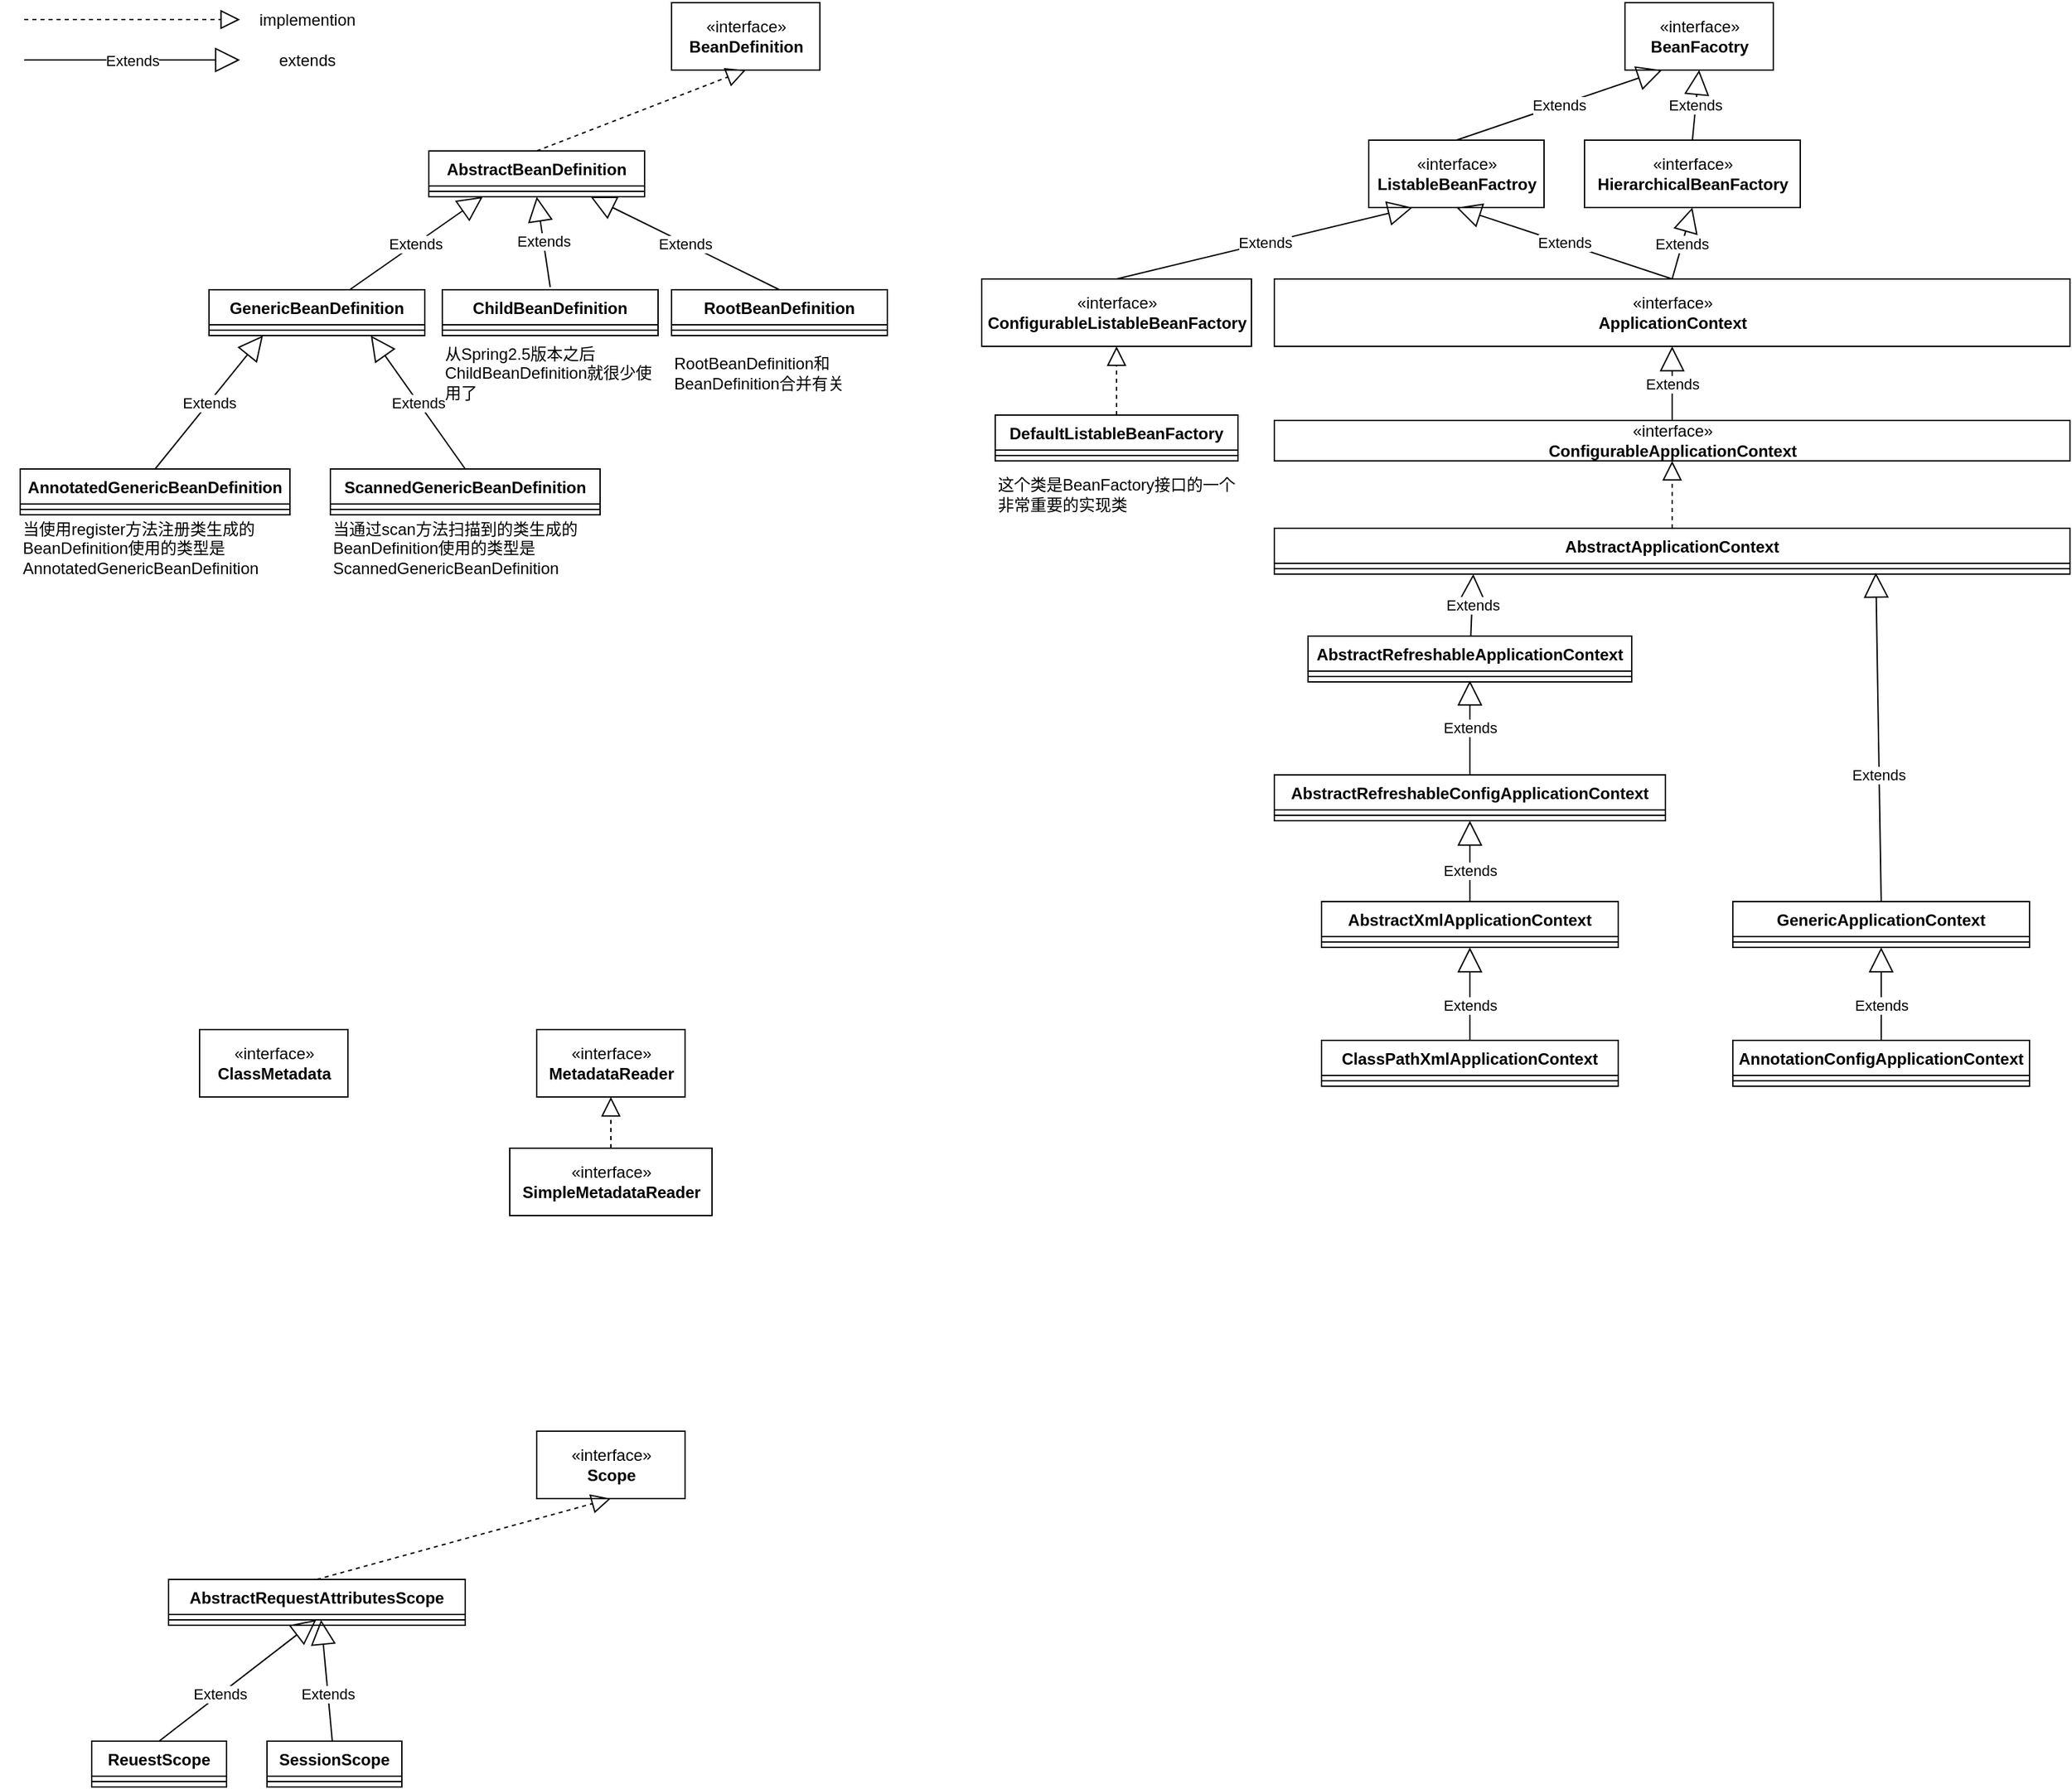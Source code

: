 <mxfile version="16.2.6" type="github">
  <diagram name="Page-1" id="e7e014a7-5840-1c2e-5031-d8a46d1fe8dd">
    <mxGraphModel dx="1550" dy="824" grid="1" gridSize="10" guides="1" tooltips="1" connect="1" arrows="1" fold="1" page="1" pageScale="1" pageWidth="1169" pageHeight="826" background="none" math="0" shadow="0">
      <root>
        <mxCell id="0" />
        <mxCell id="1" parent="0" />
        <mxCell id="Vo2G4r-Y2g2GesqDZf4C-41" value="«interface»&lt;br&gt;&lt;b&gt;BeanDefinition&lt;/b&gt;" style="html=1;" parent="1" vertex="1">
          <mxGeometry x="540" y="200" width="110" height="50" as="geometry" />
        </mxCell>
        <mxCell id="Vo2G4r-Y2g2GesqDZf4C-42" value="AbstractBeanDefinition" style="swimlane;fontStyle=1;align=center;verticalAlign=top;childLayout=stackLayout;horizontal=1;startSize=26;horizontalStack=0;resizeParent=1;resizeParentMax=0;resizeLast=0;collapsible=1;marginBottom=0;" parent="1" vertex="1">
          <mxGeometry x="360" y="310" width="160" height="34" as="geometry" />
        </mxCell>
        <mxCell id="Vo2G4r-Y2g2GesqDZf4C-44" value="" style="line;strokeWidth=1;fillColor=none;align=left;verticalAlign=middle;spacingTop=-1;spacingLeft=3;spacingRight=3;rotatable=0;labelPosition=right;points=[];portConstraint=eastwest;" parent="Vo2G4r-Y2g2GesqDZf4C-42" vertex="1">
          <mxGeometry y="26" width="160" height="8" as="geometry" />
        </mxCell>
        <mxCell id="Vo2G4r-Y2g2GesqDZf4C-46" value="" style="endArrow=block;dashed=1;endFill=0;endSize=12;html=1;rounded=0;exitX=0.5;exitY=0;exitDx=0;exitDy=0;entryX=0.5;entryY=1;entryDx=0;entryDy=0;" parent="1" source="Vo2G4r-Y2g2GesqDZf4C-42" target="Vo2G4r-Y2g2GesqDZf4C-41" edge="1">
          <mxGeometry width="160" relative="1" as="geometry">
            <mxPoint x="700" y="320" as="sourcePoint" />
            <mxPoint x="860" y="320" as="targetPoint" />
          </mxGeometry>
        </mxCell>
        <mxCell id="Vo2G4r-Y2g2GesqDZf4C-47" value="" style="endArrow=block;dashed=1;endFill=0;endSize=12;html=1;rounded=0;" parent="1" edge="1">
          <mxGeometry width="160" relative="1" as="geometry">
            <mxPoint x="60" y="212.5" as="sourcePoint" />
            <mxPoint x="220" y="212.5" as="targetPoint" />
          </mxGeometry>
        </mxCell>
        <mxCell id="Vo2G4r-Y2g2GesqDZf4C-49" value="&lt;div&gt;implemention&lt;/div&gt;" style="text;html=1;strokeColor=none;fillColor=none;align=center;verticalAlign=middle;whiteSpace=wrap;rounded=0;" parent="1" vertex="1">
          <mxGeometry x="240" y="198" width="60" height="30" as="geometry" />
        </mxCell>
        <mxCell id="Vo2G4r-Y2g2GesqDZf4C-50" value="AnnotatedGenericBeanDefinition" style="swimlane;fontStyle=1;align=center;verticalAlign=top;childLayout=stackLayout;horizontal=1;startSize=26;horizontalStack=0;resizeParent=1;resizeParentMax=0;resizeLast=0;collapsible=1;marginBottom=0;" parent="1" vertex="1">
          <mxGeometry x="57" y="546" width="200" height="34" as="geometry" />
        </mxCell>
        <mxCell id="Vo2G4r-Y2g2GesqDZf4C-52" value="" style="line;strokeWidth=1;fillColor=none;align=left;verticalAlign=middle;spacingTop=-1;spacingLeft=3;spacingRight=3;rotatable=0;labelPosition=right;points=[];portConstraint=eastwest;" parent="Vo2G4r-Y2g2GesqDZf4C-50" vertex="1">
          <mxGeometry y="26" width="200" height="8" as="geometry" />
        </mxCell>
        <mxCell id="Vo2G4r-Y2g2GesqDZf4C-58" value="Extends" style="endArrow=block;endSize=16;endFill=0;html=1;rounded=0;" parent="1" edge="1">
          <mxGeometry width="160" relative="1" as="geometry">
            <mxPoint x="60" y="242.5" as="sourcePoint" />
            <mxPoint x="220" y="242.5" as="targetPoint" />
          </mxGeometry>
        </mxCell>
        <mxCell id="Vo2G4r-Y2g2GesqDZf4C-59" value="extends" style="text;html=1;strokeColor=none;fillColor=none;align=center;verticalAlign=middle;whiteSpace=wrap;rounded=0;" parent="1" vertex="1">
          <mxGeometry x="240" y="228" width="60" height="30" as="geometry" />
        </mxCell>
        <mxCell id="Vo2G4r-Y2g2GesqDZf4C-60" value="ScannedGenericBeanDefinition" style="swimlane;fontStyle=1;align=center;verticalAlign=top;childLayout=stackLayout;horizontal=1;startSize=26;horizontalStack=0;resizeParent=1;resizeParentMax=0;resizeLast=0;collapsible=1;marginBottom=0;" parent="1" vertex="1">
          <mxGeometry x="287" y="546" width="200" height="34" as="geometry" />
        </mxCell>
        <mxCell id="Vo2G4r-Y2g2GesqDZf4C-61" value="" style="line;strokeWidth=1;fillColor=none;align=left;verticalAlign=middle;spacingTop=-1;spacingLeft=3;spacingRight=3;rotatable=0;labelPosition=right;points=[];portConstraint=eastwest;" parent="Vo2G4r-Y2g2GesqDZf4C-60" vertex="1">
          <mxGeometry y="26" width="200" height="8" as="geometry" />
        </mxCell>
        <mxCell id="Vo2G4r-Y2g2GesqDZf4C-63" value="GenericBeanDefinition" style="swimlane;fontStyle=1;align=center;verticalAlign=top;childLayout=stackLayout;horizontal=1;startSize=26;horizontalStack=0;resizeParent=1;resizeParentMax=0;resizeLast=0;collapsible=1;marginBottom=0;" parent="1" vertex="1">
          <mxGeometry x="197" y="413" width="160" height="34" as="geometry" />
        </mxCell>
        <mxCell id="Vo2G4r-Y2g2GesqDZf4C-65" value="" style="line;strokeWidth=1;fillColor=none;align=left;verticalAlign=middle;spacingTop=-1;spacingLeft=3;spacingRight=3;rotatable=0;labelPosition=right;points=[];portConstraint=eastwest;" parent="Vo2G4r-Y2g2GesqDZf4C-63" vertex="1">
          <mxGeometry y="26" width="160" height="8" as="geometry" />
        </mxCell>
        <mxCell id="Vo2G4r-Y2g2GesqDZf4C-67" value="Extends" style="endArrow=block;endSize=16;endFill=0;html=1;rounded=0;entryX=0.25;entryY=1;entryDx=0;entryDy=0;" parent="1" source="Vo2G4r-Y2g2GesqDZf4C-63" target="Vo2G4r-Y2g2GesqDZf4C-42" edge="1">
          <mxGeometry width="160" relative="1" as="geometry">
            <mxPoint x="7" y="470" as="sourcePoint" />
            <mxPoint x="277" y="344" as="targetPoint" />
          </mxGeometry>
        </mxCell>
        <mxCell id="Vo2G4r-Y2g2GesqDZf4C-68" value="Extends" style="endArrow=block;endSize=16;endFill=0;html=1;rounded=0;entryX=0.25;entryY=1;entryDx=0;entryDy=0;exitX=0.5;exitY=0;exitDx=0;exitDy=0;" parent="1" source="Vo2G4r-Y2g2GesqDZf4C-50" target="Vo2G4r-Y2g2GesqDZf4C-63" edge="1">
          <mxGeometry width="160" relative="1" as="geometry">
            <mxPoint x="-13" y="460" as="sourcePoint" />
            <mxPoint x="147" y="460" as="targetPoint" />
          </mxGeometry>
        </mxCell>
        <mxCell id="Vo2G4r-Y2g2GesqDZf4C-69" value="Extends" style="endArrow=block;endSize=16;endFill=0;html=1;rounded=0;exitX=0.5;exitY=0;exitDx=0;exitDy=0;entryX=0.75;entryY=1;entryDx=0;entryDy=0;" parent="1" source="Vo2G4r-Y2g2GesqDZf4C-60" target="Vo2G4r-Y2g2GesqDZf4C-63" edge="1">
          <mxGeometry width="160" relative="1" as="geometry">
            <mxPoint x="-13" y="300" as="sourcePoint" />
            <mxPoint x="277" y="450" as="targetPoint" />
          </mxGeometry>
        </mxCell>
        <mxCell id="Vo2G4r-Y2g2GesqDZf4C-70" value="RootBeanDefinition" style="swimlane;fontStyle=1;align=center;verticalAlign=top;childLayout=stackLayout;horizontal=1;startSize=26;horizontalStack=0;resizeParent=1;resizeParentMax=0;resizeLast=0;collapsible=1;marginBottom=0;" parent="1" vertex="1">
          <mxGeometry x="540" y="413" width="160" height="34" as="geometry" />
        </mxCell>
        <mxCell id="Vo2G4r-Y2g2GesqDZf4C-72" value="" style="line;strokeWidth=1;fillColor=none;align=left;verticalAlign=middle;spacingTop=-1;spacingLeft=3;spacingRight=3;rotatable=0;labelPosition=right;points=[];portConstraint=eastwest;" parent="Vo2G4r-Y2g2GesqDZf4C-70" vertex="1">
          <mxGeometry y="26" width="160" height="8" as="geometry" />
        </mxCell>
        <mxCell id="Vo2G4r-Y2g2GesqDZf4C-74" value="Extends" style="endArrow=block;endSize=16;endFill=0;html=1;rounded=0;exitX=0.5;exitY=0;exitDx=0;exitDy=0;entryX=0.75;entryY=1;entryDx=0;entryDy=0;" parent="1" source="Vo2G4r-Y2g2GesqDZf4C-70" target="Vo2G4r-Y2g2GesqDZf4C-42" edge="1">
          <mxGeometry width="160" relative="1" as="geometry">
            <mxPoint x="70" y="84.5" as="sourcePoint" />
            <mxPoint x="230" y="84.5" as="targetPoint" />
          </mxGeometry>
        </mxCell>
        <mxCell id="Vo2G4r-Y2g2GesqDZf4C-75" value="ChildBeanDefinition" style="swimlane;fontStyle=1;align=center;verticalAlign=top;childLayout=stackLayout;horizontal=1;startSize=26;horizontalStack=0;resizeParent=1;resizeParentMax=0;resizeLast=0;collapsible=1;marginBottom=0;" parent="1" vertex="1">
          <mxGeometry x="370" y="413" width="160" height="34" as="geometry" />
        </mxCell>
        <mxCell id="Vo2G4r-Y2g2GesqDZf4C-76" value="" style="line;strokeWidth=1;fillColor=none;align=left;verticalAlign=middle;spacingTop=-1;spacingLeft=3;spacingRight=3;rotatable=0;labelPosition=right;points=[];portConstraint=eastwest;" parent="Vo2G4r-Y2g2GesqDZf4C-75" vertex="1">
          <mxGeometry y="26" width="160" height="8" as="geometry" />
        </mxCell>
        <mxCell id="Vo2G4r-Y2g2GesqDZf4C-77" value="Extends" style="endArrow=block;endSize=16;endFill=0;html=1;rounded=0;entryX=0.5;entryY=1;entryDx=0;entryDy=0;" parent="1" target="Vo2G4r-Y2g2GesqDZf4C-42" edge="1">
          <mxGeometry width="160" relative="1" as="geometry">
            <mxPoint x="450" y="411" as="sourcePoint" />
            <mxPoint x="230" y="84.5" as="targetPoint" />
          </mxGeometry>
        </mxCell>
        <mxCell id="Vo2G4r-Y2g2GesqDZf4C-79" value="&lt;div align=&quot;left&quot;&gt;当使用register方法注册类生成的BeanDefinition使用的类型是AnnotatedGenericBeanDefinition&lt;/div&gt;" style="text;html=1;strokeColor=none;fillColor=none;align=left;verticalAlign=middle;whiteSpace=wrap;rounded=0;" parent="1" vertex="1">
          <mxGeometry x="57" y="590" width="200" height="30" as="geometry" />
        </mxCell>
        <mxCell id="Vo2G4r-Y2g2GesqDZf4C-80" value="&lt;div align=&quot;left&quot;&gt;当通过scan方法扫描到的类生成的BeanDefinition使用的类型是ScannedGenericBeanDefinition&lt;/div&gt;" style="text;html=1;strokeColor=none;fillColor=none;align=left;verticalAlign=middle;whiteSpace=wrap;rounded=0;" parent="1" vertex="1">
          <mxGeometry x="287" y="590" width="200" height="30" as="geometry" />
        </mxCell>
        <mxCell id="Vo2G4r-Y2g2GesqDZf4C-81" value="&lt;div align=&quot;left&quot;&gt;从Spring2.5版本之后ChildBeanDefinition就很少使用了&lt;/div&gt;" style="text;html=1;strokeColor=none;fillColor=none;align=left;verticalAlign=middle;whiteSpace=wrap;rounded=0;" parent="1" vertex="1">
          <mxGeometry x="370" y="460" width="160" height="30" as="geometry" />
        </mxCell>
        <mxCell id="Vo2G4r-Y2g2GesqDZf4C-82" value="RootBeanDefinition和BeanDefinition合并有关" style="text;html=1;strokeColor=none;fillColor=none;align=left;verticalAlign=middle;whiteSpace=wrap;rounded=0;" parent="1" vertex="1">
          <mxGeometry x="540" y="460" width="160" height="30" as="geometry" />
        </mxCell>
        <mxCell id="czzJCi6G03DJHaY_6lY2-1" value="«interface»&lt;br&gt;&lt;div&gt;&lt;b&gt;BeanFacotry&lt;/b&gt;&lt;/div&gt;" style="html=1;" parent="1" vertex="1">
          <mxGeometry x="1247" y="200" width="110" height="50" as="geometry" />
        </mxCell>
        <mxCell id="czzJCi6G03DJHaY_6lY2-2" value="&lt;div&gt;«interface»&lt;span style=&quot;color: #000000&quot;&gt;&lt;br&gt;&lt;/span&gt;&lt;/div&gt;&lt;div&gt;&lt;b&gt;&lt;span style=&quot;color: #000000&quot;&gt;ApplicationContext&lt;/span&gt;&lt;/b&gt;&lt;/div&gt;" style="html=1;" parent="1" vertex="1">
          <mxGeometry x="987" y="405" width="590" height="50" as="geometry" />
        </mxCell>
        <mxCell id="czzJCi6G03DJHaY_6lY2-3" value="&lt;div&gt;«interface»&lt;span style=&quot;color: #000000&quot;&gt;&lt;br&gt;&lt;/span&gt;&lt;/div&gt;&lt;div&gt;&lt;b&gt;&lt;span style=&quot;color: #000000&quot;&gt;ListableBeanFactroy&lt;/span&gt;&lt;/b&gt;&lt;/div&gt;" style="html=1;" parent="1" vertex="1">
          <mxGeometry x="1057" y="302" width="130" height="50" as="geometry" />
        </mxCell>
        <mxCell id="czzJCi6G03DJHaY_6lY2-4" value="&lt;div&gt;«interface»&lt;span style=&quot;color: #000000&quot;&gt;&lt;/span&gt;&lt;span style=&quot;color: #000000&quot;&gt;&lt;br&gt;&lt;/span&gt;&lt;/div&gt;&lt;div&gt;&lt;b&gt;&lt;span style=&quot;color: #000000&quot;&gt;HierarchicalBeanFactory&lt;/span&gt;&lt;/b&gt;&lt;/div&gt;" style="html=1;" parent="1" vertex="1">
          <mxGeometry x="1217" y="302" width="160" height="50" as="geometry" />
        </mxCell>
        <mxCell id="czzJCi6G03DJHaY_6lY2-5" value="Extends" style="endArrow=block;endSize=16;endFill=0;html=1;rounded=0;exitX=0.5;exitY=0;exitDx=0;exitDy=0;entryX=0.25;entryY=1;entryDx=0;entryDy=0;" parent="1" source="czzJCi6G03DJHaY_6lY2-3" target="czzJCi6G03DJHaY_6lY2-1" edge="1">
          <mxGeometry width="160" relative="1" as="geometry">
            <mxPoint x="337" y="252.5" as="sourcePoint" />
            <mxPoint x="497" y="252.5" as="targetPoint" />
          </mxGeometry>
        </mxCell>
        <mxCell id="czzJCi6G03DJHaY_6lY2-7" value="Extends" style="endArrow=block;endSize=16;endFill=0;html=1;rounded=0;entryX=0.5;entryY=1;entryDx=0;entryDy=0;exitX=0.5;exitY=0;exitDx=0;exitDy=0;" parent="1" source="czzJCi6G03DJHaY_6lY2-4" target="czzJCi6G03DJHaY_6lY2-1" edge="1">
          <mxGeometry width="160" relative="1" as="geometry">
            <mxPoint x="337" y="252.5" as="sourcePoint" />
            <mxPoint x="497" y="252.5" as="targetPoint" />
          </mxGeometry>
        </mxCell>
        <mxCell id="czzJCi6G03DJHaY_6lY2-8" value="Extends" style="endArrow=block;endSize=16;endFill=0;html=1;rounded=0;entryX=0.5;entryY=1;entryDx=0;entryDy=0;exitX=0.5;exitY=0;exitDx=0;exitDy=0;" parent="1" source="czzJCi6G03DJHaY_6lY2-2" target="czzJCi6G03DJHaY_6lY2-3" edge="1">
          <mxGeometry width="160" relative="1" as="geometry">
            <mxPoint x="337" y="252.5" as="sourcePoint" />
            <mxPoint x="497" y="252.5" as="targetPoint" />
          </mxGeometry>
        </mxCell>
        <mxCell id="czzJCi6G03DJHaY_6lY2-9" value="Extends" style="endArrow=block;endSize=16;endFill=0;html=1;rounded=0;entryX=0.5;entryY=1;entryDx=0;entryDy=0;exitX=0.5;exitY=0;exitDx=0;exitDy=0;" parent="1" source="czzJCi6G03DJHaY_6lY2-2" target="czzJCi6G03DJHaY_6lY2-4" edge="1">
          <mxGeometry width="160" relative="1" as="geometry">
            <mxPoint x="337" y="252.5" as="sourcePoint" />
            <mxPoint x="497" y="252.5" as="targetPoint" />
          </mxGeometry>
        </mxCell>
        <mxCell id="czzJCi6G03DJHaY_6lY2-10" value="AnnotationConfigApplicationContext" style="swimlane;fontStyle=1;align=center;verticalAlign=top;childLayout=stackLayout;horizontal=1;startSize=26;horizontalStack=0;resizeParent=1;resizeParentMax=0;resizeLast=0;collapsible=1;marginBottom=0;" parent="1" vertex="1">
          <mxGeometry x="1327" y="970" width="220" height="34" as="geometry" />
        </mxCell>
        <mxCell id="czzJCi6G03DJHaY_6lY2-12" value="" style="line;strokeWidth=1;fillColor=none;align=left;verticalAlign=middle;spacingTop=-1;spacingLeft=3;spacingRight=3;rotatable=0;labelPosition=right;points=[];portConstraint=eastwest;" parent="czzJCi6G03DJHaY_6lY2-10" vertex="1">
          <mxGeometry y="26" width="220" height="8" as="geometry" />
        </mxCell>
        <mxCell id="czzJCi6G03DJHaY_6lY2-14" value="ClassPathXmlApplicationContext" style="swimlane;fontStyle=1;align=center;verticalAlign=top;childLayout=stackLayout;horizontal=1;startSize=26;horizontalStack=0;resizeParent=1;resizeParentMax=0;resizeLast=0;collapsible=1;marginBottom=0;" parent="1" vertex="1">
          <mxGeometry x="1022" y="970" width="220" height="34" as="geometry" />
        </mxCell>
        <mxCell id="czzJCi6G03DJHaY_6lY2-15" value="" style="line;strokeWidth=1;fillColor=none;align=left;verticalAlign=middle;spacingTop=-1;spacingLeft=3;spacingRight=3;rotatable=0;labelPosition=right;points=[];portConstraint=eastwest;" parent="czzJCi6G03DJHaY_6lY2-14" vertex="1">
          <mxGeometry y="26" width="220" height="8" as="geometry" />
        </mxCell>
        <mxCell id="czzJCi6G03DJHaY_6lY2-16" value="AbstractXmlApplicationContext" style="swimlane;fontStyle=1;align=center;verticalAlign=top;childLayout=stackLayout;horizontal=1;startSize=26;horizontalStack=0;resizeParent=1;resizeParentMax=0;resizeLast=0;collapsible=1;marginBottom=0;" parent="1" vertex="1">
          <mxGeometry x="1022" y="867" width="220" height="34" as="geometry" />
        </mxCell>
        <mxCell id="czzJCi6G03DJHaY_6lY2-17" value="" style="line;strokeWidth=1;fillColor=none;align=left;verticalAlign=middle;spacingTop=-1;spacingLeft=3;spacingRight=3;rotatable=0;labelPosition=right;points=[];portConstraint=eastwest;" parent="czzJCi6G03DJHaY_6lY2-16" vertex="1">
          <mxGeometry y="26" width="220" height="8" as="geometry" />
        </mxCell>
        <mxCell id="czzJCi6G03DJHaY_6lY2-18" value="AbstractRefreshableConfigApplicationContext" style="swimlane;fontStyle=1;align=center;verticalAlign=top;childLayout=stackLayout;horizontal=1;startSize=26;horizontalStack=0;resizeParent=1;resizeParentMax=0;resizeLast=0;collapsible=1;marginBottom=0;" parent="1" vertex="1">
          <mxGeometry x="987" y="773" width="290" height="34" as="geometry" />
        </mxCell>
        <mxCell id="czzJCi6G03DJHaY_6lY2-19" value="" style="line;strokeWidth=1;fillColor=none;align=left;verticalAlign=middle;spacingTop=-1;spacingLeft=3;spacingRight=3;rotatable=0;labelPosition=right;points=[];portConstraint=eastwest;" parent="czzJCi6G03DJHaY_6lY2-18" vertex="1">
          <mxGeometry y="26" width="290" height="8" as="geometry" />
        </mxCell>
        <mxCell id="czzJCi6G03DJHaY_6lY2-20" value="AbstractRefreshableApplicationContext" style="swimlane;fontStyle=1;align=center;verticalAlign=top;childLayout=stackLayout;horizontal=1;startSize=26;horizontalStack=0;resizeParent=1;resizeParentMax=0;resizeLast=0;collapsible=1;marginBottom=0;" parent="1" vertex="1">
          <mxGeometry x="1012" y="670" width="240" height="34" as="geometry" />
        </mxCell>
        <mxCell id="czzJCi6G03DJHaY_6lY2-21" value="" style="line;strokeWidth=1;fillColor=none;align=left;verticalAlign=middle;spacingTop=-1;spacingLeft=3;spacingRight=3;rotatable=0;labelPosition=right;points=[];portConstraint=eastwest;" parent="czzJCi6G03DJHaY_6lY2-20" vertex="1">
          <mxGeometry y="26" width="240" height="8" as="geometry" />
        </mxCell>
        <mxCell id="czzJCi6G03DJHaY_6lY2-22" value="AbstractApplicationContext" style="swimlane;fontStyle=1;align=center;verticalAlign=top;childLayout=stackLayout;horizontal=1;startSize=26;horizontalStack=0;resizeParent=1;resizeParentMax=0;resizeLast=0;collapsible=1;marginBottom=0;" parent="1" vertex="1">
          <mxGeometry x="987" y="590" width="590" height="34" as="geometry" />
        </mxCell>
        <mxCell id="czzJCi6G03DJHaY_6lY2-23" value="" style="line;strokeWidth=1;fillColor=none;align=left;verticalAlign=middle;spacingTop=-1;spacingLeft=3;spacingRight=3;rotatable=0;labelPosition=right;points=[];portConstraint=eastwest;" parent="czzJCi6G03DJHaY_6lY2-22" vertex="1">
          <mxGeometry y="26" width="590" height="8" as="geometry" />
        </mxCell>
        <mxCell id="czzJCi6G03DJHaY_6lY2-24" value="&lt;div&gt;«interface»&lt;span style=&quot;color: #000000&quot;&gt;&lt;/span&gt;&lt;span style=&quot;color: #000000&quot;&gt;&lt;/span&gt;&lt;span style=&quot;color: #000000&quot;&gt;&lt;br&gt;&lt;/span&gt;&lt;/div&gt;&lt;div&gt;&lt;b&gt;&lt;span style=&quot;color: #000000&quot;&gt;ConfigurableApplicationContext&lt;/span&gt;&lt;/b&gt;&lt;/div&gt;" style="html=1;" parent="1" vertex="1">
          <mxGeometry x="987" y="510" width="590" height="30" as="geometry" />
        </mxCell>
        <mxCell id="czzJCi6G03DJHaY_6lY2-25" value="GenericApplicationContext" style="swimlane;fontStyle=1;align=center;verticalAlign=top;childLayout=stackLayout;horizontal=1;startSize=26;horizontalStack=0;resizeParent=1;resizeParentMax=0;resizeLast=0;collapsible=1;marginBottom=0;" parent="1" vertex="1">
          <mxGeometry x="1327" y="867" width="220" height="34" as="geometry">
            <mxRectangle x="1080" y="867" width="190" height="26" as="alternateBounds" />
          </mxGeometry>
        </mxCell>
        <mxCell id="czzJCi6G03DJHaY_6lY2-26" value="" style="line;strokeWidth=1;fillColor=none;align=left;verticalAlign=middle;spacingTop=-1;spacingLeft=3;spacingRight=3;rotatable=0;labelPosition=right;points=[];portConstraint=eastwest;" parent="czzJCi6G03DJHaY_6lY2-25" vertex="1">
          <mxGeometry y="26" width="220" height="8" as="geometry" />
        </mxCell>
        <mxCell id="czzJCi6G03DJHaY_6lY2-27" value="Extends" style="endArrow=block;endSize=16;endFill=0;html=1;rounded=0;entryX=0.5;entryY=1;entryDx=0;entryDy=0;exitX=0.5;exitY=0;exitDx=0;exitDy=0;" parent="1" source="czzJCi6G03DJHaY_6lY2-24" target="czzJCi6G03DJHaY_6lY2-2" edge="1">
          <mxGeometry width="160" relative="1" as="geometry">
            <mxPoint x="337" y="252.5" as="sourcePoint" />
            <mxPoint x="497" y="252.5" as="targetPoint" />
          </mxGeometry>
        </mxCell>
        <mxCell id="czzJCi6G03DJHaY_6lY2-28" value="" style="endArrow=block;dashed=1;endFill=0;endSize=12;html=1;rounded=0;exitX=0.5;exitY=0;exitDx=0;exitDy=0;entryX=0.5;entryY=1;entryDx=0;entryDy=0;" parent="1" source="czzJCi6G03DJHaY_6lY2-22" target="czzJCi6G03DJHaY_6lY2-24" edge="1">
          <mxGeometry width="160" relative="1" as="geometry">
            <mxPoint x="717" y="320" as="sourcePoint" />
            <mxPoint x="872" y="260" as="targetPoint" />
          </mxGeometry>
        </mxCell>
        <mxCell id="czzJCi6G03DJHaY_6lY2-29" value="Extends" style="endArrow=block;endSize=16;endFill=0;html=1;rounded=0;entryX=0.25;entryY=1;entryDx=0;entryDy=0;" parent="1" source="czzJCi6G03DJHaY_6lY2-20" target="czzJCi6G03DJHaY_6lY2-22" edge="1">
          <mxGeometry width="160" relative="1" as="geometry">
            <mxPoint x="1132" y="520" as="sourcePoint" />
            <mxPoint x="1132" y="465" as="targetPoint" />
          </mxGeometry>
        </mxCell>
        <mxCell id="czzJCi6G03DJHaY_6lY2-30" value="Extends" style="endArrow=block;endSize=16;endFill=0;html=1;rounded=0;exitX=0.5;exitY=0;exitDx=0;exitDy=0;entryX=0.5;entryY=0.875;entryDx=0;entryDy=0;entryPerimeter=0;" parent="1" source="czzJCi6G03DJHaY_6lY2-18" target="czzJCi6G03DJHaY_6lY2-21" edge="1">
          <mxGeometry width="160" relative="1" as="geometry">
            <mxPoint x="1132" y="680" as="sourcePoint" />
            <mxPoint x="1122" y="710" as="targetPoint" />
          </mxGeometry>
        </mxCell>
        <mxCell id="czzJCi6G03DJHaY_6lY2-32" value="Extends" style="endArrow=block;endSize=16;endFill=0;html=1;rounded=0;exitX=0.5;exitY=0;exitDx=0;exitDy=0;entryX=0.5;entryY=1;entryDx=0;entryDy=0;" parent="1" source="czzJCi6G03DJHaY_6lY2-16" target="czzJCi6G03DJHaY_6lY2-18" edge="1">
          <mxGeometry x="-0.229" width="160" relative="1" as="geometry">
            <mxPoint x="1121.5" y="867" as="sourcePoint" />
            <mxPoint x="1122" y="800" as="targetPoint" />
            <mxPoint as="offset" />
          </mxGeometry>
        </mxCell>
        <mxCell id="czzJCi6G03DJHaY_6lY2-33" value="Extends" style="endArrow=block;endSize=16;endFill=0;html=1;rounded=0;exitX=0.5;exitY=0;exitDx=0;exitDy=0;entryX=0.5;entryY=1;entryDx=0;entryDy=0;" parent="1" source="czzJCi6G03DJHaY_6lY2-14" target="czzJCi6G03DJHaY_6lY2-16" edge="1">
          <mxGeometry x="-0.229" width="160" relative="1" as="geometry">
            <mxPoint x="1121.5" y="968" as="sourcePoint" />
            <mxPoint x="1122" y="901" as="targetPoint" />
            <mxPoint as="offset" />
          </mxGeometry>
        </mxCell>
        <mxCell id="czzJCi6G03DJHaY_6lY2-34" value="Extends" style="endArrow=block;endSize=16;endFill=0;html=1;rounded=0;entryX=0.5;entryY=1;entryDx=0;entryDy=0;exitX=0.5;exitY=0;exitDx=0;exitDy=0;" parent="1" source="czzJCi6G03DJHaY_6lY2-10" target="czzJCi6G03DJHaY_6lY2-25" edge="1">
          <mxGeometry x="-0.229" width="160" relative="1" as="geometry">
            <mxPoint x="1457" y="968" as="sourcePoint" />
            <mxPoint x="1457" y="901" as="targetPoint" />
            <mxPoint as="offset" />
          </mxGeometry>
        </mxCell>
        <mxCell id="czzJCi6G03DJHaY_6lY2-35" value="Extends" style="endArrow=block;endSize=16;endFill=0;html=1;rounded=0;exitX=0.5;exitY=0;exitDx=0;exitDy=0;entryX=0.756;entryY=0.875;entryDx=0;entryDy=0;entryPerimeter=0;" parent="1" source="czzJCi6G03DJHaY_6lY2-25" target="czzJCi6G03DJHaY_6lY2-23" edge="1">
          <mxGeometry x="-0.229" width="160" relative="1" as="geometry">
            <mxPoint x="1457" y="860" as="sourcePoint" />
            <mxPoint x="1437" y="630" as="targetPoint" />
            <mxPoint as="offset" />
          </mxGeometry>
        </mxCell>
        <mxCell id="4dsy0SderSoY3Ezzu2ZR-1" value="&lt;div&gt;«interface»&lt;span style=&quot;color: #000000&quot;&gt;&lt;br&gt;&lt;/span&gt;&lt;/div&gt;&lt;div&gt;&lt;b&gt;&lt;span style=&quot;color: #000000&quot;&gt;MetadataReader&lt;/span&gt;&lt;/b&gt;&lt;/div&gt;" style="html=1;" parent="1" vertex="1">
          <mxGeometry x="440" y="962" width="110" height="50" as="geometry" />
        </mxCell>
        <mxCell id="4dsy0SderSoY3Ezzu2ZR-2" value="&lt;div&gt;«interface»&lt;span style=&quot;color: #000000&quot;&gt;&lt;/span&gt;&lt;span style=&quot;color: #000000&quot;&gt;&lt;br&gt;&lt;/span&gt;&lt;/div&gt;&lt;div&gt;&lt;b&gt;&lt;span style=&quot;color: #000000&quot;&gt;SimpleMetadataReader&lt;/span&gt;&lt;/b&gt;&lt;/div&gt;&lt;div&gt;&lt;span style=&quot;color: #000000&quot;&gt;&lt;/span&gt;&lt;/div&gt;" style="html=1;" parent="1" vertex="1">
          <mxGeometry x="420" y="1050" width="150" height="50" as="geometry" />
        </mxCell>
        <mxCell id="4dsy0SderSoY3Ezzu2ZR-3" value="" style="endArrow=block;dashed=1;endFill=0;endSize=12;html=1;rounded=0;exitX=0.5;exitY=0;exitDx=0;exitDy=0;entryX=0.5;entryY=1;entryDx=0;entryDy=0;" parent="1" source="4dsy0SderSoY3Ezzu2ZR-2" target="4dsy0SderSoY3Ezzu2ZR-1" edge="1">
          <mxGeometry width="160" relative="1" as="geometry">
            <mxPoint x="270" y="750" as="sourcePoint" />
            <mxPoint x="430" y="750" as="targetPoint" />
          </mxGeometry>
        </mxCell>
        <mxCell id="4dsy0SderSoY3Ezzu2ZR-4" value="&lt;div&gt;«interface»&lt;span style=&quot;color: #000000&quot;&gt;&lt;/span&gt;&lt;span style=&quot;color: #000000&quot;&gt;&lt;br&gt;&lt;/span&gt;&lt;/div&gt;&lt;div&gt;&lt;b&gt;&lt;span style=&quot;color: #000000&quot;&gt;ClassMetadata&lt;/span&gt;&lt;/b&gt;&lt;/div&gt;&lt;div&gt;&lt;b&gt;&lt;span style=&quot;color: #000000&quot;&gt;&lt;/span&gt;&lt;/b&gt;&lt;/div&gt;" style="html=1;" parent="1" vertex="1">
          <mxGeometry x="190" y="962" width="110" height="50" as="geometry" />
        </mxCell>
        <mxCell id="n0D5dv2fYXpSMWiYGcdo-1" value="&lt;div&gt;«interface»&lt;span style=&quot;color: #000000&quot;&gt;&lt;/span&gt;&lt;span style=&quot;color: #000000&quot;&gt;&lt;br&gt;&lt;/span&gt;&lt;/div&gt;&lt;div&gt;&lt;b&gt;&lt;span style=&quot;color: #000000&quot;&gt;ConfigurableListableBeanFactory&lt;/span&gt;&lt;/b&gt;&lt;/div&gt;" style="html=1;" parent="1" vertex="1">
          <mxGeometry x="770" y="405" width="200" height="50" as="geometry" />
        </mxCell>
        <mxCell id="n0D5dv2fYXpSMWiYGcdo-4" value="Extends" style="endArrow=block;endSize=16;endFill=0;html=1;rounded=0;entryX=0.25;entryY=1;entryDx=0;entryDy=0;exitX=0.5;exitY=0;exitDx=0;exitDy=0;" parent="1" source="n0D5dv2fYXpSMWiYGcdo-1" target="czzJCi6G03DJHaY_6lY2-3" edge="1">
          <mxGeometry width="160" relative="1" as="geometry">
            <mxPoint x="1292" y="415" as="sourcePoint" />
            <mxPoint x="1132" y="362" as="targetPoint" />
          </mxGeometry>
        </mxCell>
        <mxCell id="n0D5dv2fYXpSMWiYGcdo-5" value="DefaultListableBeanFactory" style="swimlane;fontStyle=1;align=center;verticalAlign=top;childLayout=stackLayout;horizontal=1;startSize=26;horizontalStack=0;resizeParent=1;resizeParentMax=0;resizeLast=0;collapsible=1;marginBottom=0;" parent="1" vertex="1">
          <mxGeometry x="780" y="506" width="180" height="34" as="geometry" />
        </mxCell>
        <mxCell id="n0D5dv2fYXpSMWiYGcdo-6" value="" style="line;strokeWidth=1;fillColor=none;align=left;verticalAlign=middle;spacingTop=-1;spacingLeft=3;spacingRight=3;rotatable=0;labelPosition=right;points=[];portConstraint=eastwest;" parent="n0D5dv2fYXpSMWiYGcdo-5" vertex="1">
          <mxGeometry y="26" width="180" height="8" as="geometry" />
        </mxCell>
        <mxCell id="n0D5dv2fYXpSMWiYGcdo-7" value="" style="endArrow=block;dashed=1;endFill=0;endSize=12;html=1;rounded=0;exitX=0.5;exitY=0;exitDx=0;exitDy=0;entryX=0.5;entryY=1;entryDx=0;entryDy=0;" parent="1" source="n0D5dv2fYXpSMWiYGcdo-5" target="n0D5dv2fYXpSMWiYGcdo-1" edge="1">
          <mxGeometry width="160" relative="1" as="geometry">
            <mxPoint x="450" y="320" as="sourcePoint" />
            <mxPoint x="605" y="260" as="targetPoint" />
          </mxGeometry>
        </mxCell>
        <mxCell id="n0D5dv2fYXpSMWiYGcdo-8" value="这个类是BeanFactory接口的一个非常重要的实现类" style="text;html=1;strokeColor=none;fillColor=none;align=left;verticalAlign=middle;whiteSpace=wrap;rounded=0;" parent="1" vertex="1">
          <mxGeometry x="780" y="550" width="180" height="30" as="geometry" />
        </mxCell>
        <mxCell id="aY-HSZt1dp_vRWolCkZY-1" value="&lt;div&gt;«interface»&lt;span style=&quot;color: #000000&quot;&gt;&lt;br&gt;&lt;/span&gt;&lt;/div&gt;&lt;div&gt;&lt;b&gt;&lt;span style=&quot;color: #000000&quot;&gt;Scope&lt;br&gt;&lt;/span&gt;&lt;/b&gt;&lt;/div&gt;" style="html=1;" vertex="1" parent="1">
          <mxGeometry x="440" y="1260" width="110" height="50" as="geometry" />
        </mxCell>
        <mxCell id="aY-HSZt1dp_vRWolCkZY-2" value="Extends" style="endArrow=block;endSize=16;endFill=0;html=1;rounded=0;exitX=0.5;exitY=0;exitDx=0;exitDy=0;entryX=0.5;entryY=1;entryDx=0;entryDy=0;" edge="1" parent="1" source="aY-HSZt1dp_vRWolCkZY-6">
          <mxGeometry x="-0.229" width="160" relative="1" as="geometry">
            <mxPoint x="276.5" y="1469" as="sourcePoint" />
            <mxPoint x="276.5" y="1400" as="targetPoint" />
            <mxPoint as="offset" />
          </mxGeometry>
        </mxCell>
        <mxCell id="aY-HSZt1dp_vRWolCkZY-3" value="" style="endArrow=block;dashed=1;endFill=0;endSize=12;html=1;rounded=0;exitX=0.5;exitY=0;exitDx=0;exitDy=0;entryX=0.5;entryY=1;entryDx=0;entryDy=0;" edge="1" parent="1" source="aY-HSZt1dp_vRWolCkZY-4" target="aY-HSZt1dp_vRWolCkZY-1">
          <mxGeometry width="160" relative="1" as="geometry">
            <mxPoint x="180" y="1280" as="sourcePoint" />
            <mxPoint x="335" y="1220" as="targetPoint" />
          </mxGeometry>
        </mxCell>
        <mxCell id="aY-HSZt1dp_vRWolCkZY-4" value="AbstractRequestAttributesScope" style="swimlane;fontStyle=1;align=center;verticalAlign=top;childLayout=stackLayout;horizontal=1;startSize=26;horizontalStack=0;resizeParent=1;resizeParentMax=0;resizeLast=0;collapsible=1;marginBottom=0;" vertex="1" parent="1">
          <mxGeometry x="167" y="1370" width="220" height="34" as="geometry" />
        </mxCell>
        <mxCell id="aY-HSZt1dp_vRWolCkZY-5" value="" style="line;strokeWidth=1;fillColor=none;align=left;verticalAlign=middle;spacingTop=-1;spacingLeft=3;spacingRight=3;rotatable=0;labelPosition=right;points=[];portConstraint=eastwest;" vertex="1" parent="aY-HSZt1dp_vRWolCkZY-4">
          <mxGeometry y="26" width="220" height="8" as="geometry" />
        </mxCell>
        <mxCell id="aY-HSZt1dp_vRWolCkZY-6" value="ReuestScope" style="swimlane;fontStyle=1;align=center;verticalAlign=top;childLayout=stackLayout;horizontal=1;startSize=26;horizontalStack=0;resizeParent=1;resizeParentMax=0;resizeLast=0;collapsible=1;marginBottom=0;" vertex="1" parent="1">
          <mxGeometry x="110" y="1490" width="100" height="34" as="geometry" />
        </mxCell>
        <mxCell id="aY-HSZt1dp_vRWolCkZY-7" value="" style="line;strokeWidth=1;fillColor=none;align=left;verticalAlign=middle;spacingTop=-1;spacingLeft=3;spacingRight=3;rotatable=0;labelPosition=right;points=[];portConstraint=eastwest;" vertex="1" parent="aY-HSZt1dp_vRWolCkZY-6">
          <mxGeometry y="26" width="100" height="8" as="geometry" />
        </mxCell>
        <mxCell id="aY-HSZt1dp_vRWolCkZY-8" value="SessionScope" style="swimlane;fontStyle=1;align=center;verticalAlign=top;childLayout=stackLayout;horizontal=1;startSize=26;horizontalStack=0;resizeParent=1;resizeParentMax=0;resizeLast=0;collapsible=1;marginBottom=0;" vertex="1" parent="1">
          <mxGeometry x="240" y="1490" width="100" height="34" as="geometry" />
        </mxCell>
        <mxCell id="aY-HSZt1dp_vRWolCkZY-9" value="" style="line;strokeWidth=1;fillColor=none;align=left;verticalAlign=middle;spacingTop=-1;spacingLeft=3;spacingRight=3;rotatable=0;labelPosition=right;points=[];portConstraint=eastwest;" vertex="1" parent="aY-HSZt1dp_vRWolCkZY-8">
          <mxGeometry y="26" width="100" height="8" as="geometry" />
        </mxCell>
        <mxCell id="aY-HSZt1dp_vRWolCkZY-10" value="Extends" style="endArrow=block;endSize=16;endFill=0;html=1;rounded=0;entryX=0.514;entryY=0.5;entryDx=0;entryDy=0;entryPerimeter=0;" edge="1" parent="1" source="aY-HSZt1dp_vRWolCkZY-8" target="aY-HSZt1dp_vRWolCkZY-5">
          <mxGeometry x="-0.229" width="160" relative="1" as="geometry">
            <mxPoint x="170" y="1500" as="sourcePoint" />
            <mxPoint x="286.5" y="1410" as="targetPoint" />
            <mxPoint as="offset" />
          </mxGeometry>
        </mxCell>
      </root>
    </mxGraphModel>
  </diagram>
</mxfile>
